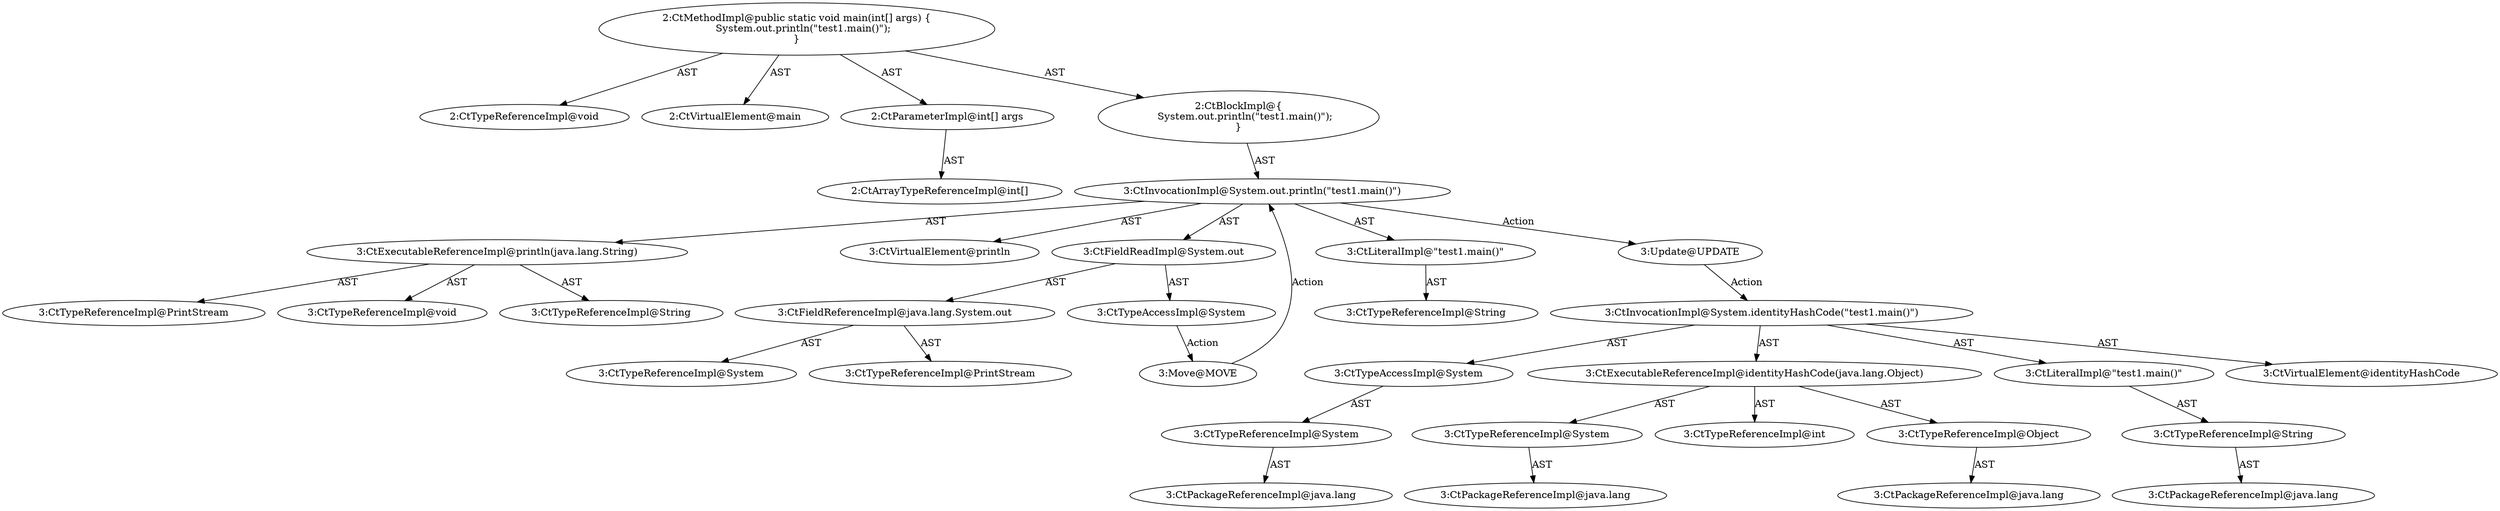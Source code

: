 digraph "main#?,int[]" {
0 [label="2:CtTypeReferenceImpl@void" shape=ellipse]
1 [label="2:CtVirtualElement@main" shape=ellipse]
2 [label="2:CtParameterImpl@int[] args" shape=ellipse]
3 [label="2:CtArrayTypeReferenceImpl@int[]" shape=ellipse]
4 [label="3:CtExecutableReferenceImpl@println(java.lang.String)" shape=ellipse]
5 [label="3:CtTypeReferenceImpl@PrintStream" shape=ellipse]
6 [label="3:CtTypeReferenceImpl@void" shape=ellipse]
7 [label="3:CtTypeReferenceImpl@String" shape=ellipse]
8 [label="3:CtVirtualElement@println" shape=ellipse]
9 [label="3:CtFieldReferenceImpl@java.lang.System.out" shape=ellipse]
10 [label="3:CtTypeReferenceImpl@System" shape=ellipse]
11 [label="3:CtTypeReferenceImpl@PrintStream" shape=ellipse]
12 [label="3:CtFieldReadImpl@System.out" shape=ellipse]
13 [label="3:CtTypeAccessImpl@System" shape=ellipse]
14 [label="3:CtLiteralImpl@\"test1.main()\"" shape=ellipse]
15 [label="3:CtTypeReferenceImpl@String" shape=ellipse]
16 [label="3:CtInvocationImpl@System.out.println(\"test1.main()\")" shape=ellipse]
17 [label="2:CtBlockImpl@\{
    System.out.println(\"test1.main()\");
\}" shape=ellipse]
18 [label="2:CtMethodImpl@public static void main(int[] args) \{
    System.out.println(\"test1.main()\");
\}" shape=ellipse]
19 [label="3:Update@UPDATE" shape=ellipse]
20 [label="3:CtPackageReferenceImpl@java.lang" shape=ellipse]
21 [label="3:CtTypeReferenceImpl@System" shape=ellipse]
22 [label="3:CtTypeAccessImpl@System" shape=ellipse]
23 [label="3:CtPackageReferenceImpl@java.lang" shape=ellipse]
24 [label="3:CtTypeReferenceImpl@System" shape=ellipse]
25 [label="3:CtTypeReferenceImpl@int" shape=ellipse]
26 [label="3:CtPackageReferenceImpl@java.lang" shape=ellipse]
27 [label="3:CtTypeReferenceImpl@Object" shape=ellipse]
28 [label="3:CtExecutableReferenceImpl@identityHashCode(java.lang.Object)" shape=ellipse]
29 [label="3:CtPackageReferenceImpl@java.lang" shape=ellipse]
30 [label="3:CtTypeReferenceImpl@String" shape=ellipse]
31 [label="3:CtLiteralImpl@\"test1.main()\"" shape=ellipse]
32 [label="3:CtInvocationImpl@System.identityHashCode(\"test1.main()\")" shape=ellipse]
33 [label="3:CtVirtualElement@identityHashCode" shape=ellipse]
34 [label="3:Move@MOVE" shape=ellipse]
2 -> 3 [label="AST"];
4 -> 5 [label="AST"];
4 -> 6 [label="AST"];
4 -> 7 [label="AST"];
9 -> 10 [label="AST"];
9 -> 11 [label="AST"];
12 -> 13 [label="AST"];
12 -> 9 [label="AST"];
13 -> 34 [label="Action"];
14 -> 15 [label="AST"];
16 -> 8 [label="AST"];
16 -> 12 [label="AST"];
16 -> 4 [label="AST"];
16 -> 14 [label="AST"];
16 -> 19 [label="Action"];
17 -> 16 [label="AST"];
18 -> 1 [label="AST"];
18 -> 0 [label="AST"];
18 -> 2 [label="AST"];
18 -> 17 [label="AST"];
19 -> 32 [label="Action"];
21 -> 20 [label="AST"];
22 -> 21 [label="AST"];
24 -> 23 [label="AST"];
27 -> 26 [label="AST"];
28 -> 24 [label="AST"];
28 -> 25 [label="AST"];
28 -> 27 [label="AST"];
30 -> 29 [label="AST"];
31 -> 30 [label="AST"];
32 -> 33 [label="AST"];
32 -> 22 [label="AST"];
32 -> 28 [label="AST"];
32 -> 31 [label="AST"];
34 -> 16 [label="Action"];
}